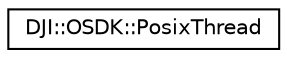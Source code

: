 digraph "Graphical Class Hierarchy"
{
 // INTERACTIVE_SVG=YES
 // LATEX_PDF_SIZE
  edge [fontname="Helvetica",fontsize="10",labelfontname="Helvetica",labelfontsize="10"];
  node [fontname="Helvetica",fontsize="10",shape=record];
  rankdir="LR";
  Node0 [label="DJI::OSDK::PosixThread",height=0.2,width=0.4,color="black", fillcolor="white", style="filled",URL="$classDJI_1_1OSDK_1_1PosixThread.html",tooltip="POSIX-compatible threading implementation for *NIX systems."];
}
